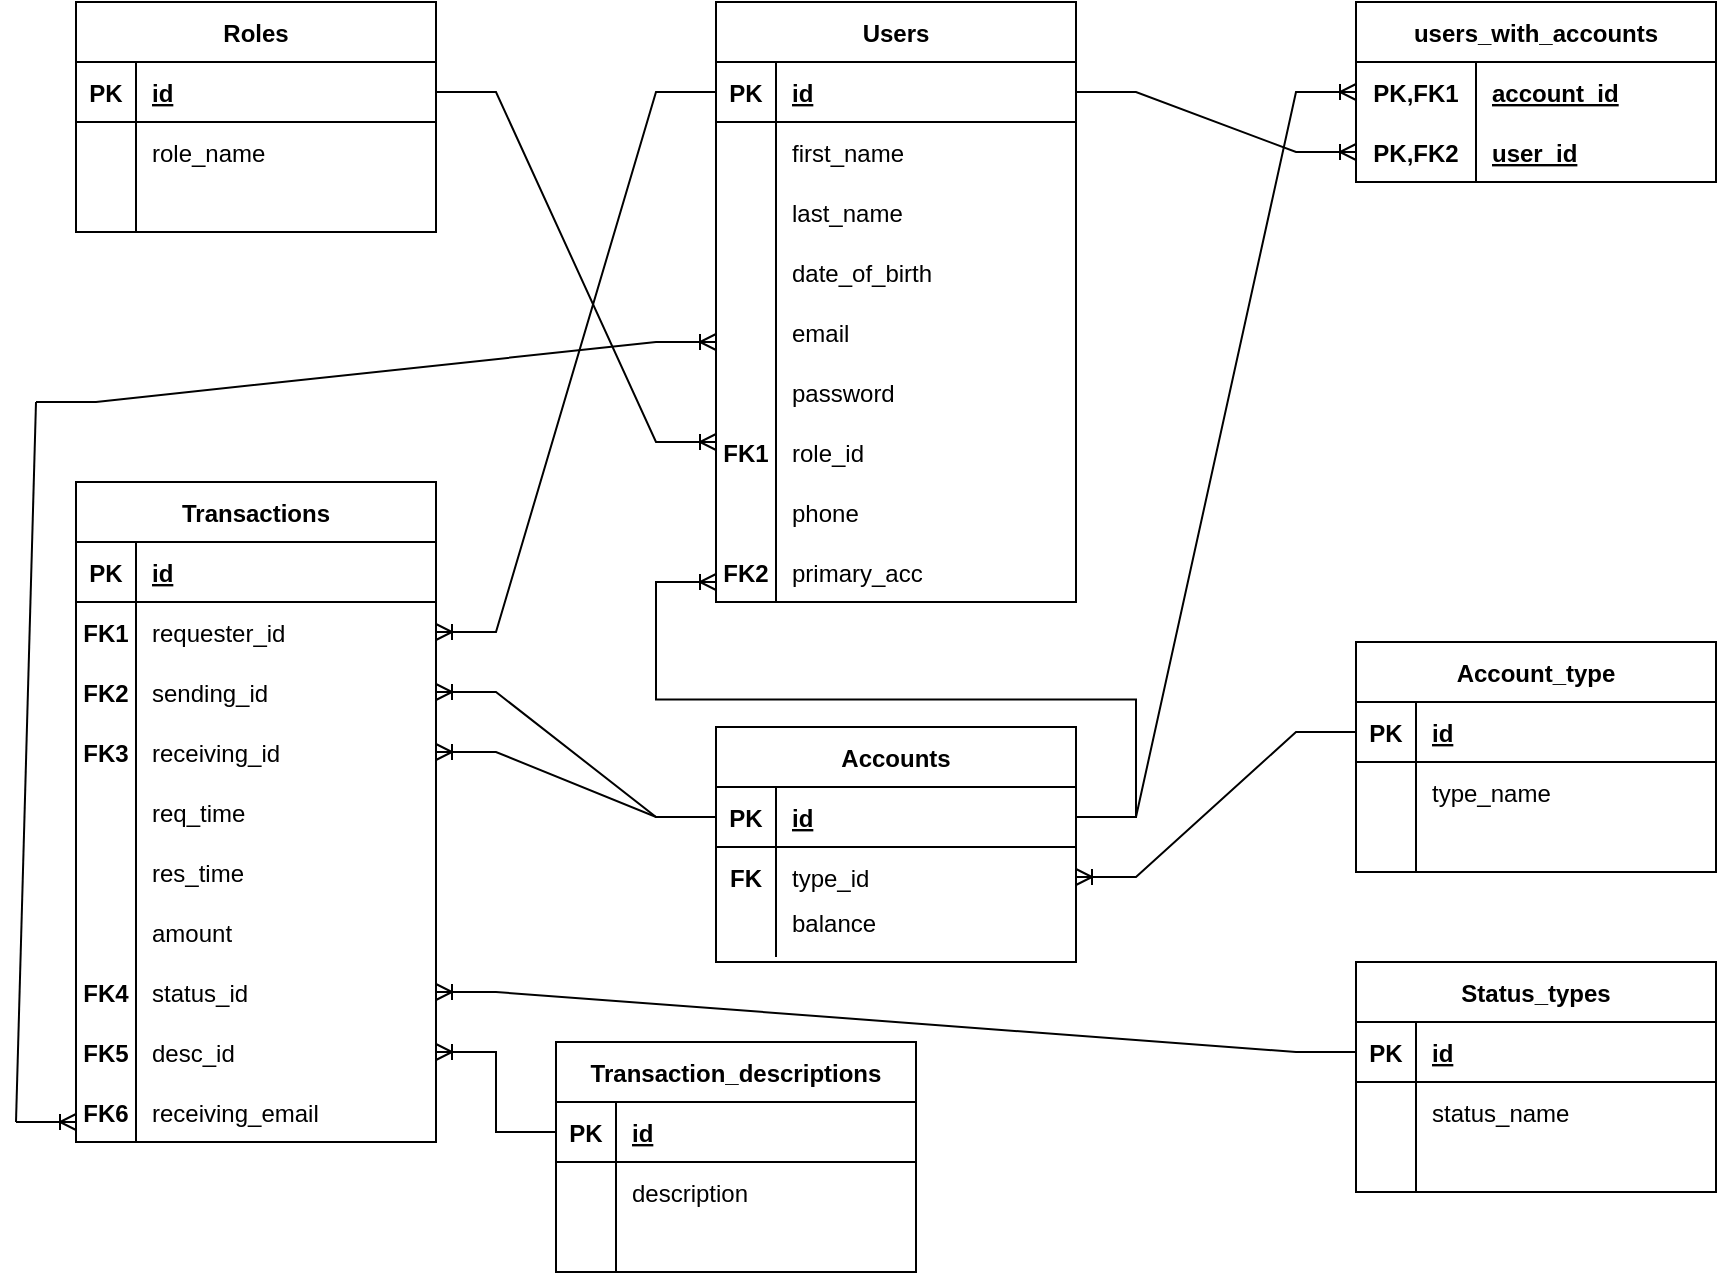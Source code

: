 <mxfile version="20.2.3" type="device"><diagram name="Page-1" id="6133507b-19e7-1e82-6fc7-422aa6c4b21f"><mxGraphModel dx="1185" dy="749" grid="1" gridSize="10" guides="1" tooltips="1" connect="1" arrows="1" fold="1" page="1" pageScale="1" pageWidth="1100" pageHeight="850" background="none" math="0" shadow="0"><root><mxCell id="0"/><mxCell id="1" parent="0"/><mxCell id="zuIQtiA2EYiTt7ov0FWN-1" value="Users" style="shape=table;startSize=30;container=1;collapsible=1;childLayout=tableLayout;fixedRows=1;rowLines=0;fontStyle=1;align=center;resizeLast=1;" vertex="1" parent="1"><mxGeometry x="360" y="200" width="180" height="300" as="geometry"><mxRectangle x="360" y="200" width="70" height="30" as="alternateBounds"/></mxGeometry></mxCell><mxCell id="zuIQtiA2EYiTt7ov0FWN-2" value="" style="shape=tableRow;horizontal=0;startSize=0;swimlaneHead=0;swimlaneBody=0;fillColor=none;collapsible=0;dropTarget=0;points=[[0,0.5],[1,0.5]];portConstraint=eastwest;top=0;left=0;right=0;bottom=1;" vertex="1" parent="zuIQtiA2EYiTt7ov0FWN-1"><mxGeometry y="30" width="180" height="30" as="geometry"/></mxCell><mxCell id="zuIQtiA2EYiTt7ov0FWN-3" value="PK" style="shape=partialRectangle;connectable=0;fillColor=none;top=0;left=0;bottom=0;right=0;fontStyle=1;overflow=hidden;" vertex="1" parent="zuIQtiA2EYiTt7ov0FWN-2"><mxGeometry width="30" height="30" as="geometry"><mxRectangle width="30" height="30" as="alternateBounds"/></mxGeometry></mxCell><mxCell id="zuIQtiA2EYiTt7ov0FWN-4" value="id" style="shape=partialRectangle;connectable=0;fillColor=none;top=0;left=0;bottom=0;right=0;align=left;spacingLeft=6;fontStyle=5;overflow=hidden;" vertex="1" parent="zuIQtiA2EYiTt7ov0FWN-2"><mxGeometry x="30" width="150" height="30" as="geometry"><mxRectangle width="150" height="30" as="alternateBounds"/></mxGeometry></mxCell><mxCell id="zuIQtiA2EYiTt7ov0FWN-5" value="" style="shape=tableRow;horizontal=0;startSize=0;swimlaneHead=0;swimlaneBody=0;fillColor=none;collapsible=0;dropTarget=0;points=[[0,0.5],[1,0.5]];portConstraint=eastwest;top=0;left=0;right=0;bottom=0;" vertex="1" parent="zuIQtiA2EYiTt7ov0FWN-1"><mxGeometry y="60" width="180" height="30" as="geometry"/></mxCell><mxCell id="zuIQtiA2EYiTt7ov0FWN-6" value="" style="shape=partialRectangle;connectable=0;fillColor=none;top=0;left=0;bottom=0;right=0;editable=1;overflow=hidden;" vertex="1" parent="zuIQtiA2EYiTt7ov0FWN-5"><mxGeometry width="30" height="30" as="geometry"><mxRectangle width="30" height="30" as="alternateBounds"/></mxGeometry></mxCell><mxCell id="zuIQtiA2EYiTt7ov0FWN-7" value="first_name" style="shape=partialRectangle;connectable=0;fillColor=none;top=0;left=0;bottom=0;right=0;align=left;spacingLeft=6;overflow=hidden;" vertex="1" parent="zuIQtiA2EYiTt7ov0FWN-5"><mxGeometry x="30" width="150" height="30" as="geometry"><mxRectangle width="150" height="30" as="alternateBounds"/></mxGeometry></mxCell><mxCell id="zuIQtiA2EYiTt7ov0FWN-8" value="" style="shape=tableRow;horizontal=0;startSize=0;swimlaneHead=0;swimlaneBody=0;fillColor=none;collapsible=0;dropTarget=0;points=[[0,0.5],[1,0.5]];portConstraint=eastwest;top=0;left=0;right=0;bottom=0;" vertex="1" parent="zuIQtiA2EYiTt7ov0FWN-1"><mxGeometry y="90" width="180" height="30" as="geometry"/></mxCell><mxCell id="zuIQtiA2EYiTt7ov0FWN-9" value="" style="shape=partialRectangle;connectable=0;fillColor=none;top=0;left=0;bottom=0;right=0;editable=1;overflow=hidden;" vertex="1" parent="zuIQtiA2EYiTt7ov0FWN-8"><mxGeometry width="30" height="30" as="geometry"><mxRectangle width="30" height="30" as="alternateBounds"/></mxGeometry></mxCell><mxCell id="zuIQtiA2EYiTt7ov0FWN-10" value="last_name" style="shape=partialRectangle;connectable=0;fillColor=none;top=0;left=0;bottom=0;right=0;align=left;spacingLeft=6;overflow=hidden;" vertex="1" parent="zuIQtiA2EYiTt7ov0FWN-8"><mxGeometry x="30" width="150" height="30" as="geometry"><mxRectangle width="150" height="30" as="alternateBounds"/></mxGeometry></mxCell><mxCell id="zuIQtiA2EYiTt7ov0FWN-11" value="" style="shape=tableRow;horizontal=0;startSize=0;swimlaneHead=0;swimlaneBody=0;fillColor=none;collapsible=0;dropTarget=0;points=[[0,0.5],[1,0.5]];portConstraint=eastwest;top=0;left=0;right=0;bottom=0;" vertex="1" parent="zuIQtiA2EYiTt7ov0FWN-1"><mxGeometry y="120" width="180" height="30" as="geometry"/></mxCell><mxCell id="zuIQtiA2EYiTt7ov0FWN-12" value="" style="shape=partialRectangle;connectable=0;fillColor=none;top=0;left=0;bottom=0;right=0;editable=1;overflow=hidden;" vertex="1" parent="zuIQtiA2EYiTt7ov0FWN-11"><mxGeometry width="30" height="30" as="geometry"><mxRectangle width="30" height="30" as="alternateBounds"/></mxGeometry></mxCell><mxCell id="zuIQtiA2EYiTt7ov0FWN-13" value="date_of_birth" style="shape=partialRectangle;connectable=0;fillColor=none;top=0;left=0;bottom=0;right=0;align=left;spacingLeft=6;overflow=hidden;" vertex="1" parent="zuIQtiA2EYiTt7ov0FWN-11"><mxGeometry x="30" width="150" height="30" as="geometry"><mxRectangle width="150" height="30" as="alternateBounds"/></mxGeometry></mxCell><mxCell id="zuIQtiA2EYiTt7ov0FWN-171" style="shape=tableRow;horizontal=0;startSize=0;swimlaneHead=0;swimlaneBody=0;fillColor=none;collapsible=0;dropTarget=0;points=[[0,0.5],[1,0.5]];portConstraint=eastwest;top=0;left=0;right=0;bottom=0;" vertex="1" parent="zuIQtiA2EYiTt7ov0FWN-1"><mxGeometry y="150" width="180" height="30" as="geometry"/></mxCell><mxCell id="zuIQtiA2EYiTt7ov0FWN-172" style="shape=partialRectangle;connectable=0;fillColor=none;top=0;left=0;bottom=0;right=0;editable=1;overflow=hidden;" vertex="1" parent="zuIQtiA2EYiTt7ov0FWN-171"><mxGeometry width="30" height="30" as="geometry"><mxRectangle width="30" height="30" as="alternateBounds"/></mxGeometry></mxCell><mxCell id="zuIQtiA2EYiTt7ov0FWN-173" style="shape=partialRectangle;connectable=0;fillColor=none;top=0;left=0;bottom=0;right=0;align=left;spacingLeft=6;overflow=hidden;" vertex="1" parent="zuIQtiA2EYiTt7ov0FWN-171"><mxGeometry x="30" width="150" height="30" as="geometry"><mxRectangle width="150" height="30" as="alternateBounds"/></mxGeometry></mxCell><mxCell id="zuIQtiA2EYiTt7ov0FWN-56" style="shape=tableRow;horizontal=0;startSize=0;swimlaneHead=0;swimlaneBody=0;fillColor=none;collapsible=0;dropTarget=0;points=[[0,0.5],[1,0.5]];portConstraint=eastwest;top=0;left=0;right=0;bottom=0;" vertex="1" parent="zuIQtiA2EYiTt7ov0FWN-1"><mxGeometry y="180" width="180" height="30" as="geometry"/></mxCell><mxCell id="zuIQtiA2EYiTt7ov0FWN-57" style="shape=partialRectangle;connectable=0;fillColor=none;top=0;left=0;bottom=0;right=0;editable=1;overflow=hidden;" vertex="1" parent="zuIQtiA2EYiTt7ov0FWN-56"><mxGeometry width="30" height="30" as="geometry"><mxRectangle width="30" height="30" as="alternateBounds"/></mxGeometry></mxCell><mxCell id="zuIQtiA2EYiTt7ov0FWN-58" value="" style="shape=partialRectangle;connectable=0;fillColor=none;top=0;left=0;bottom=0;right=0;align=left;spacingLeft=6;overflow=hidden;" vertex="1" parent="zuIQtiA2EYiTt7ov0FWN-56"><mxGeometry x="30" width="150" height="30" as="geometry"><mxRectangle width="150" height="30" as="alternateBounds"/></mxGeometry></mxCell><mxCell id="zuIQtiA2EYiTt7ov0FWN-53" style="shape=tableRow;horizontal=0;startSize=0;swimlaneHead=0;swimlaneBody=0;fillColor=none;collapsible=0;dropTarget=0;points=[[0,0.5],[1,0.5]];portConstraint=eastwest;top=0;left=0;right=0;bottom=0;" vertex="1" parent="zuIQtiA2EYiTt7ov0FWN-1"><mxGeometry y="210" width="180" height="30" as="geometry"/></mxCell><mxCell id="zuIQtiA2EYiTt7ov0FWN-54" style="shape=partialRectangle;connectable=0;fillColor=none;top=0;left=0;bottom=0;right=0;editable=1;overflow=hidden;" vertex="1" parent="zuIQtiA2EYiTt7ov0FWN-53"><mxGeometry width="30" height="30" as="geometry"><mxRectangle width="30" height="30" as="alternateBounds"/></mxGeometry></mxCell><mxCell id="zuIQtiA2EYiTt7ov0FWN-55" style="shape=partialRectangle;connectable=0;fillColor=none;top=0;left=0;bottom=0;right=0;align=left;spacingLeft=6;overflow=hidden;" vertex="1" parent="zuIQtiA2EYiTt7ov0FWN-53"><mxGeometry x="30" width="150" height="30" as="geometry"><mxRectangle width="150" height="30" as="alternateBounds"/></mxGeometry></mxCell><mxCell id="zuIQtiA2EYiTt7ov0FWN-50" style="shape=tableRow;horizontal=0;startSize=0;swimlaneHead=0;swimlaneBody=0;fillColor=none;collapsible=0;dropTarget=0;points=[[0,0.5],[1,0.5]];portConstraint=eastwest;top=0;left=0;right=0;bottom=0;" vertex="1" parent="zuIQtiA2EYiTt7ov0FWN-1"><mxGeometry y="240" width="180" height="30" as="geometry"/></mxCell><mxCell id="zuIQtiA2EYiTt7ov0FWN-51" style="shape=partialRectangle;connectable=0;fillColor=none;top=0;left=0;bottom=0;right=0;editable=1;overflow=hidden;" vertex="1" parent="zuIQtiA2EYiTt7ov0FWN-50"><mxGeometry width="30" height="30" as="geometry"><mxRectangle width="30" height="30" as="alternateBounds"/></mxGeometry></mxCell><mxCell id="zuIQtiA2EYiTt7ov0FWN-52" style="shape=partialRectangle;connectable=0;fillColor=none;top=0;left=0;bottom=0;right=0;align=left;spacingLeft=6;overflow=hidden;" vertex="1" parent="zuIQtiA2EYiTt7ov0FWN-50"><mxGeometry x="30" width="150" height="30" as="geometry"><mxRectangle width="150" height="30" as="alternateBounds"/></mxGeometry></mxCell><mxCell id="zuIQtiA2EYiTt7ov0FWN-47" style="shape=tableRow;horizontal=0;startSize=0;swimlaneHead=0;swimlaneBody=0;fillColor=none;collapsible=0;dropTarget=0;points=[[0,0.5],[1,0.5]];portConstraint=eastwest;top=0;left=0;right=0;bottom=0;" vertex="1" parent="zuIQtiA2EYiTt7ov0FWN-1"><mxGeometry y="270" width="180" height="30" as="geometry"/></mxCell><mxCell id="zuIQtiA2EYiTt7ov0FWN-48" value="FK2" style="shape=partialRectangle;connectable=0;fillColor=none;top=0;left=0;bottom=0;right=0;editable=1;overflow=hidden;fontStyle=1" vertex="1" parent="zuIQtiA2EYiTt7ov0FWN-47"><mxGeometry width="30" height="30" as="geometry"><mxRectangle width="30" height="30" as="alternateBounds"/></mxGeometry></mxCell><mxCell id="zuIQtiA2EYiTt7ov0FWN-49" style="shape=partialRectangle;connectable=0;fillColor=none;top=0;left=0;bottom=0;right=0;align=left;spacingLeft=6;overflow=hidden;" vertex="1" parent="zuIQtiA2EYiTt7ov0FWN-47"><mxGeometry x="30" width="150" height="30" as="geometry"><mxRectangle width="150" height="30" as="alternateBounds"/></mxGeometry></mxCell><mxCell id="zuIQtiA2EYiTt7ov0FWN-14" value="Roles" style="shape=table;startSize=30;container=1;collapsible=1;childLayout=tableLayout;fixedRows=1;rowLines=0;fontStyle=1;align=center;resizeLast=1;" vertex="1" parent="1"><mxGeometry x="40" y="200" width="180" height="115" as="geometry"/></mxCell><mxCell id="zuIQtiA2EYiTt7ov0FWN-15" value="" style="shape=tableRow;horizontal=0;startSize=0;swimlaneHead=0;swimlaneBody=0;fillColor=none;collapsible=0;dropTarget=0;points=[[0,0.5],[1,0.5]];portConstraint=eastwest;top=0;left=0;right=0;bottom=1;" vertex="1" parent="zuIQtiA2EYiTt7ov0FWN-14"><mxGeometry y="30" width="180" height="30" as="geometry"/></mxCell><mxCell id="zuIQtiA2EYiTt7ov0FWN-16" value="PK" style="shape=partialRectangle;connectable=0;fillColor=none;top=0;left=0;bottom=0;right=0;fontStyle=1;overflow=hidden;" vertex="1" parent="zuIQtiA2EYiTt7ov0FWN-15"><mxGeometry width="30" height="30" as="geometry"><mxRectangle width="30" height="30" as="alternateBounds"/></mxGeometry></mxCell><mxCell id="zuIQtiA2EYiTt7ov0FWN-17" value="id" style="shape=partialRectangle;connectable=0;fillColor=none;top=0;left=0;bottom=0;right=0;align=left;spacingLeft=6;fontStyle=5;overflow=hidden;" vertex="1" parent="zuIQtiA2EYiTt7ov0FWN-15"><mxGeometry x="30" width="150" height="30" as="geometry"><mxRectangle width="150" height="30" as="alternateBounds"/></mxGeometry></mxCell><mxCell id="zuIQtiA2EYiTt7ov0FWN-63" value="" style="edgeStyle=entityRelationEdgeStyle;fontSize=12;html=1;endArrow=ERoneToMany;rounded=0;" edge="1" parent="zuIQtiA2EYiTt7ov0FWN-15" source="zuIQtiA2EYiTt7ov0FWN-15"><mxGeometry width="100" height="100" relative="1" as="geometry"><mxPoint x="140" y="-115" as="sourcePoint"/><mxPoint x="320" y="190" as="targetPoint"/></mxGeometry></mxCell><mxCell id="zuIQtiA2EYiTt7ov0FWN-18" value="" style="shape=tableRow;horizontal=0;startSize=0;swimlaneHead=0;swimlaneBody=0;fillColor=none;collapsible=0;dropTarget=0;points=[[0,0.5],[1,0.5]];portConstraint=eastwest;top=0;left=0;right=0;bottom=0;" vertex="1" parent="zuIQtiA2EYiTt7ov0FWN-14"><mxGeometry y="60" width="180" height="30" as="geometry"/></mxCell><mxCell id="zuIQtiA2EYiTt7ov0FWN-19" value="" style="shape=partialRectangle;connectable=0;fillColor=none;top=0;left=0;bottom=0;right=0;editable=1;overflow=hidden;" vertex="1" parent="zuIQtiA2EYiTt7ov0FWN-18"><mxGeometry width="30" height="30" as="geometry"><mxRectangle width="30" height="30" as="alternateBounds"/></mxGeometry></mxCell><mxCell id="zuIQtiA2EYiTt7ov0FWN-20" value="role_name" style="shape=partialRectangle;connectable=0;fillColor=none;top=0;left=0;bottom=0;right=0;align=left;spacingLeft=6;overflow=hidden;" vertex="1" parent="zuIQtiA2EYiTt7ov0FWN-18"><mxGeometry x="30" width="150" height="30" as="geometry"><mxRectangle width="150" height="30" as="alternateBounds"/></mxGeometry></mxCell><mxCell id="zuIQtiA2EYiTt7ov0FWN-24" value="" style="shape=tableRow;horizontal=0;startSize=0;swimlaneHead=0;swimlaneBody=0;fillColor=none;collapsible=0;dropTarget=0;points=[[0,0.5],[1,0.5]];portConstraint=eastwest;top=0;left=0;right=0;bottom=0;" vertex="1" parent="zuIQtiA2EYiTt7ov0FWN-14"><mxGeometry y="90" width="180" height="25" as="geometry"/></mxCell><mxCell id="zuIQtiA2EYiTt7ov0FWN-25" value="" style="shape=partialRectangle;connectable=0;fillColor=none;top=0;left=0;bottom=0;right=0;editable=1;overflow=hidden;" vertex="1" parent="zuIQtiA2EYiTt7ov0FWN-24"><mxGeometry width="30" height="25" as="geometry"><mxRectangle width="30" height="25" as="alternateBounds"/></mxGeometry></mxCell><mxCell id="zuIQtiA2EYiTt7ov0FWN-26" value="" style="shape=partialRectangle;connectable=0;fillColor=none;top=0;left=0;bottom=0;right=0;align=left;spacingLeft=6;overflow=hidden;" vertex="1" parent="zuIQtiA2EYiTt7ov0FWN-24"><mxGeometry x="30" width="150" height="25" as="geometry"><mxRectangle width="150" height="25" as="alternateBounds"/></mxGeometry></mxCell><mxCell id="zuIQtiA2EYiTt7ov0FWN-32" value="" style="shape=partialRectangle;connectable=0;fillColor=none;top=0;left=0;bottom=0;right=0;editable=1;overflow=hidden;" vertex="1" parent="1"><mxGeometry x="360" y="350" width="30" height="30" as="geometry"><mxRectangle width="30" height="30" as="alternateBounds"/></mxGeometry></mxCell><mxCell id="zuIQtiA2EYiTt7ov0FWN-34" value="" style="shape=partialRectangle;connectable=0;fillColor=none;top=0;left=0;bottom=0;right=0;editable=1;overflow=hidden;" vertex="1" parent="1"><mxGeometry x="360" y="380" width="30" height="30" as="geometry"><mxRectangle width="30" height="30" as="alternateBounds"/></mxGeometry></mxCell><mxCell id="zuIQtiA2EYiTt7ov0FWN-36" value="FK1" style="shape=partialRectangle;connectable=0;fillColor=none;top=0;left=0;bottom=0;right=0;editable=1;overflow=hidden;fontStyle=1" vertex="1" parent="1"><mxGeometry x="360" y="410" width="30" height="30" as="geometry"><mxRectangle width="30" height="30" as="alternateBounds"/></mxGeometry></mxCell><mxCell id="zuIQtiA2EYiTt7ov0FWN-38" value="" style="shape=partialRectangle;connectable=0;fillColor=none;top=0;left=0;bottom=0;right=0;editable=1;overflow=hidden;" vertex="1" parent="1"><mxGeometry x="370" y="430" width="30" height="30" as="geometry"><mxRectangle width="30" height="30" as="alternateBounds"/></mxGeometry></mxCell><mxCell id="zuIQtiA2EYiTt7ov0FWN-59" value="email" style="shape=partialRectangle;connectable=0;fillColor=none;top=0;left=0;bottom=0;right=0;align=left;spacingLeft=6;overflow=hidden;" vertex="1" parent="1"><mxGeometry x="390" y="350" width="150" height="30" as="geometry"><mxRectangle width="150" height="30" as="alternateBounds"/></mxGeometry></mxCell><mxCell id="zuIQtiA2EYiTt7ov0FWN-60" value="password" style="shape=partialRectangle;connectable=0;fillColor=none;top=0;left=0;bottom=0;right=0;align=left;spacingLeft=6;overflow=hidden;" vertex="1" parent="1"><mxGeometry x="390" y="380" width="150" height="30" as="geometry"><mxRectangle width="150" height="30" as="alternateBounds"/></mxGeometry></mxCell><mxCell id="zuIQtiA2EYiTt7ov0FWN-61" value="role_id" style="shape=partialRectangle;connectable=0;fillColor=none;top=0;left=0;bottom=0;right=0;align=left;spacingLeft=6;overflow=hidden;" vertex="1" parent="1"><mxGeometry x="390" y="410" width="150" height="30" as="geometry"><mxRectangle width="150" height="30" as="alternateBounds"/></mxGeometry></mxCell><mxCell id="zuIQtiA2EYiTt7ov0FWN-62" value="phone" style="shape=partialRectangle;connectable=0;fillColor=none;top=0;left=0;bottom=0;right=0;align=left;spacingLeft=6;overflow=hidden;" vertex="1" parent="1"><mxGeometry x="390" y="440" width="150" height="30" as="geometry"><mxRectangle width="150" height="30" as="alternateBounds"/></mxGeometry></mxCell><mxCell id="zuIQtiA2EYiTt7ov0FWN-64" value="Accounts" style="shape=table;startSize=30;container=1;collapsible=1;childLayout=tableLayout;fixedRows=1;rowLines=0;fontStyle=1;align=center;resizeLast=1;" vertex="1" parent="1"><mxGeometry x="360" y="562.5" width="180" height="117.5" as="geometry"/></mxCell><mxCell id="zuIQtiA2EYiTt7ov0FWN-65" value="" style="shape=tableRow;horizontal=0;startSize=0;swimlaneHead=0;swimlaneBody=0;fillColor=none;collapsible=0;dropTarget=0;points=[[0,0.5],[1,0.5]];portConstraint=eastwest;top=0;left=0;right=0;bottom=1;" vertex="1" parent="zuIQtiA2EYiTt7ov0FWN-64"><mxGeometry y="30" width="180" height="30" as="geometry"/></mxCell><mxCell id="zuIQtiA2EYiTt7ov0FWN-66" value="PK" style="shape=partialRectangle;connectable=0;fillColor=none;top=0;left=0;bottom=0;right=0;fontStyle=1;overflow=hidden;" vertex="1" parent="zuIQtiA2EYiTt7ov0FWN-65"><mxGeometry width="30" height="30" as="geometry"><mxRectangle width="30" height="30" as="alternateBounds"/></mxGeometry></mxCell><mxCell id="zuIQtiA2EYiTt7ov0FWN-67" value="id" style="shape=partialRectangle;connectable=0;fillColor=none;top=0;left=0;bottom=0;right=0;align=left;spacingLeft=6;fontStyle=5;overflow=hidden;" vertex="1" parent="zuIQtiA2EYiTt7ov0FWN-65"><mxGeometry x="30" width="150" height="30" as="geometry"><mxRectangle width="150" height="30" as="alternateBounds"/></mxGeometry></mxCell><mxCell id="zuIQtiA2EYiTt7ov0FWN-69" value="" style="shape=tableRow;horizontal=0;startSize=0;swimlaneHead=0;swimlaneBody=0;fillColor=none;collapsible=0;dropTarget=0;points=[[0,0.5],[1,0.5]];portConstraint=eastwest;top=0;left=0;right=0;bottom=0;" vertex="1" parent="zuIQtiA2EYiTt7ov0FWN-64"><mxGeometry y="60" width="180" height="30" as="geometry"/></mxCell><mxCell id="zuIQtiA2EYiTt7ov0FWN-70" value="FK" style="shape=partialRectangle;connectable=0;fillColor=none;top=0;left=0;bottom=0;right=0;editable=1;overflow=hidden;fontStyle=1" vertex="1" parent="zuIQtiA2EYiTt7ov0FWN-69"><mxGeometry width="30" height="30" as="geometry"><mxRectangle width="30" height="30" as="alternateBounds"/></mxGeometry></mxCell><mxCell id="zuIQtiA2EYiTt7ov0FWN-71" value="type_id" style="shape=partialRectangle;connectable=0;fillColor=none;top=0;left=0;bottom=0;right=0;align=left;spacingLeft=6;overflow=hidden;" vertex="1" parent="zuIQtiA2EYiTt7ov0FWN-69"><mxGeometry x="30" width="150" height="30" as="geometry"><mxRectangle width="150" height="30" as="alternateBounds"/></mxGeometry></mxCell><mxCell id="zuIQtiA2EYiTt7ov0FWN-72" value="" style="shape=tableRow;horizontal=0;startSize=0;swimlaneHead=0;swimlaneBody=0;fillColor=none;collapsible=0;dropTarget=0;points=[[0,0.5],[1,0.5]];portConstraint=eastwest;top=0;left=0;right=0;bottom=0;" vertex="1" parent="zuIQtiA2EYiTt7ov0FWN-64"><mxGeometry y="90" width="180" height="25" as="geometry"/></mxCell><mxCell id="zuIQtiA2EYiTt7ov0FWN-73" value="" style="shape=partialRectangle;connectable=0;fillColor=none;top=0;left=0;bottom=0;right=0;editable=1;overflow=hidden;" vertex="1" parent="zuIQtiA2EYiTt7ov0FWN-72"><mxGeometry width="30" height="25" as="geometry"><mxRectangle width="30" height="25" as="alternateBounds"/></mxGeometry></mxCell><mxCell id="zuIQtiA2EYiTt7ov0FWN-74" value="" style="shape=partialRectangle;connectable=0;fillColor=none;top=0;left=0;bottom=0;right=0;align=left;spacingLeft=6;overflow=hidden;" vertex="1" parent="zuIQtiA2EYiTt7ov0FWN-72"><mxGeometry x="30" width="150" height="25" as="geometry"><mxRectangle width="150" height="25" as="alternateBounds"/></mxGeometry></mxCell><mxCell id="zuIQtiA2EYiTt7ov0FWN-75" value="balance" style="shape=partialRectangle;connectable=0;fillColor=none;top=0;left=0;bottom=0;right=0;align=left;spacingLeft=6;overflow=hidden;" vertex="1" parent="1"><mxGeometry x="390" y="645" width="150" height="30" as="geometry"><mxRectangle width="150" height="30" as="alternateBounds"/></mxGeometry></mxCell><mxCell id="zuIQtiA2EYiTt7ov0FWN-76" value="Account_type" style="shape=table;startSize=30;container=1;collapsible=1;childLayout=tableLayout;fixedRows=1;rowLines=0;fontStyle=1;align=center;resizeLast=1;" vertex="1" parent="1"><mxGeometry x="680" y="520" width="180" height="115" as="geometry"/></mxCell><mxCell id="zuIQtiA2EYiTt7ov0FWN-77" value="" style="shape=tableRow;horizontal=0;startSize=0;swimlaneHead=0;swimlaneBody=0;fillColor=none;collapsible=0;dropTarget=0;points=[[0,0.5],[1,0.5]];portConstraint=eastwest;top=0;left=0;right=0;bottom=1;" vertex="1" parent="zuIQtiA2EYiTt7ov0FWN-76"><mxGeometry y="30" width="180" height="30" as="geometry"/></mxCell><mxCell id="zuIQtiA2EYiTt7ov0FWN-78" value="PK" style="shape=partialRectangle;connectable=0;fillColor=none;top=0;left=0;bottom=0;right=0;fontStyle=1;overflow=hidden;" vertex="1" parent="zuIQtiA2EYiTt7ov0FWN-77"><mxGeometry width="30" height="30" as="geometry"><mxRectangle width="30" height="30" as="alternateBounds"/></mxGeometry></mxCell><mxCell id="zuIQtiA2EYiTt7ov0FWN-79" value="id" style="shape=partialRectangle;connectable=0;fillColor=none;top=0;left=0;bottom=0;right=0;align=left;spacingLeft=6;fontStyle=5;overflow=hidden;" vertex="1" parent="zuIQtiA2EYiTt7ov0FWN-77"><mxGeometry x="30" width="150" height="30" as="geometry"><mxRectangle width="150" height="30" as="alternateBounds"/></mxGeometry></mxCell><mxCell id="zuIQtiA2EYiTt7ov0FWN-81" value="" style="shape=tableRow;horizontal=0;startSize=0;swimlaneHead=0;swimlaneBody=0;fillColor=none;collapsible=0;dropTarget=0;points=[[0,0.5],[1,0.5]];portConstraint=eastwest;top=0;left=0;right=0;bottom=0;" vertex="1" parent="zuIQtiA2EYiTt7ov0FWN-76"><mxGeometry y="60" width="180" height="30" as="geometry"/></mxCell><mxCell id="zuIQtiA2EYiTt7ov0FWN-82" value="" style="shape=partialRectangle;connectable=0;fillColor=none;top=0;left=0;bottom=0;right=0;editable=1;overflow=hidden;" vertex="1" parent="zuIQtiA2EYiTt7ov0FWN-81"><mxGeometry width="30" height="30" as="geometry"><mxRectangle width="30" height="30" as="alternateBounds"/></mxGeometry></mxCell><mxCell id="zuIQtiA2EYiTt7ov0FWN-83" value="type_name" style="shape=partialRectangle;connectable=0;fillColor=none;top=0;left=0;bottom=0;right=0;align=left;spacingLeft=6;overflow=hidden;" vertex="1" parent="zuIQtiA2EYiTt7ov0FWN-81"><mxGeometry x="30" width="150" height="30" as="geometry"><mxRectangle width="150" height="30" as="alternateBounds"/></mxGeometry></mxCell><mxCell id="zuIQtiA2EYiTt7ov0FWN-84" value="" style="shape=tableRow;horizontal=0;startSize=0;swimlaneHead=0;swimlaneBody=0;fillColor=none;collapsible=0;dropTarget=0;points=[[0,0.5],[1,0.5]];portConstraint=eastwest;top=0;left=0;right=0;bottom=0;" vertex="1" parent="zuIQtiA2EYiTt7ov0FWN-76"><mxGeometry y="90" width="180" height="25" as="geometry"/></mxCell><mxCell id="zuIQtiA2EYiTt7ov0FWN-85" value="" style="shape=partialRectangle;connectable=0;fillColor=none;top=0;left=0;bottom=0;right=0;editable=1;overflow=hidden;" vertex="1" parent="zuIQtiA2EYiTt7ov0FWN-84"><mxGeometry width="30" height="25" as="geometry"><mxRectangle width="30" height="25" as="alternateBounds"/></mxGeometry></mxCell><mxCell id="zuIQtiA2EYiTt7ov0FWN-86" value="" style="shape=partialRectangle;connectable=0;fillColor=none;top=0;left=0;bottom=0;right=0;align=left;spacingLeft=6;overflow=hidden;" vertex="1" parent="zuIQtiA2EYiTt7ov0FWN-84"><mxGeometry x="30" width="150" height="25" as="geometry"><mxRectangle width="150" height="25" as="alternateBounds"/></mxGeometry></mxCell><mxCell id="zuIQtiA2EYiTt7ov0FWN-87" value="users_with_accounts" style="shape=table;startSize=30;container=1;collapsible=1;childLayout=tableLayout;fixedRows=1;rowLines=0;fontStyle=1;align=center;resizeLast=1;" vertex="1" parent="1"><mxGeometry x="680" y="200" width="180" height="90" as="geometry"/></mxCell><mxCell id="zuIQtiA2EYiTt7ov0FWN-88" value="" style="shape=tableRow;horizontal=0;startSize=0;swimlaneHead=0;swimlaneBody=0;fillColor=none;collapsible=0;dropTarget=0;points=[[0,0.5],[1,0.5]];portConstraint=eastwest;top=0;left=0;right=0;bottom=0;" vertex="1" parent="zuIQtiA2EYiTt7ov0FWN-87"><mxGeometry y="30" width="180" height="30" as="geometry"/></mxCell><mxCell id="zuIQtiA2EYiTt7ov0FWN-89" value="PK,FK1" style="shape=partialRectangle;connectable=0;fillColor=none;top=0;left=0;bottom=0;right=0;fontStyle=1;overflow=hidden;" vertex="1" parent="zuIQtiA2EYiTt7ov0FWN-88"><mxGeometry width="60" height="30" as="geometry"><mxRectangle width="60" height="30" as="alternateBounds"/></mxGeometry></mxCell><mxCell id="zuIQtiA2EYiTt7ov0FWN-90" value="account_id" style="shape=partialRectangle;connectable=0;fillColor=none;top=0;left=0;bottom=0;right=0;align=left;spacingLeft=6;fontStyle=5;overflow=hidden;" vertex="1" parent="zuIQtiA2EYiTt7ov0FWN-88"><mxGeometry x="60" width="120" height="30" as="geometry"><mxRectangle width="120" height="30" as="alternateBounds"/></mxGeometry></mxCell><mxCell id="zuIQtiA2EYiTt7ov0FWN-91" value="" style="shape=tableRow;horizontal=0;startSize=0;swimlaneHead=0;swimlaneBody=0;fillColor=none;collapsible=0;dropTarget=0;points=[[0,0.5],[1,0.5]];portConstraint=eastwest;top=0;left=0;right=0;bottom=1;" vertex="1" parent="zuIQtiA2EYiTt7ov0FWN-87"><mxGeometry y="60" width="180" height="30" as="geometry"/></mxCell><mxCell id="zuIQtiA2EYiTt7ov0FWN-92" value="PK,FK2" style="shape=partialRectangle;connectable=0;fillColor=none;top=0;left=0;bottom=0;right=0;fontStyle=1;overflow=hidden;" vertex="1" parent="zuIQtiA2EYiTt7ov0FWN-91"><mxGeometry width="60" height="30" as="geometry"><mxRectangle width="60" height="30" as="alternateBounds"/></mxGeometry></mxCell><mxCell id="zuIQtiA2EYiTt7ov0FWN-93" value="user_id" style="shape=partialRectangle;connectable=0;fillColor=none;top=0;left=0;bottom=0;right=0;align=left;spacingLeft=6;fontStyle=5;overflow=hidden;" vertex="1" parent="zuIQtiA2EYiTt7ov0FWN-91"><mxGeometry x="60" width="120" height="30" as="geometry"><mxRectangle width="120" height="30" as="alternateBounds"/></mxGeometry></mxCell><mxCell id="zuIQtiA2EYiTt7ov0FWN-68" value="" style="edgeStyle=entityRelationEdgeStyle;fontSize=12;html=1;endArrow=ERoneToMany;rounded=0;entryX=0;entryY=0.5;entryDx=0;entryDy=0;" edge="1" parent="1" source="zuIQtiA2EYiTt7ov0FWN-65" target="zuIQtiA2EYiTt7ov0FWN-88"><mxGeometry width="100" height="100" relative="1" as="geometry"><mxPoint x="500" y="475" as="sourcePoint"/><mxPoint x="680" y="780" as="targetPoint"/></mxGeometry></mxCell><mxCell id="zuIQtiA2EYiTt7ov0FWN-100" value="" style="edgeStyle=entityRelationEdgeStyle;fontSize=12;html=1;endArrow=ERoneToMany;rounded=0;exitX=1;exitY=0.5;exitDx=0;exitDy=0;entryX=0;entryY=0.5;entryDx=0;entryDy=0;" edge="1" parent="1" source="zuIQtiA2EYiTt7ov0FWN-2" target="zuIQtiA2EYiTt7ov0FWN-91"><mxGeometry width="100" height="100" relative="1" as="geometry"><mxPoint x="680" y="650" as="sourcePoint"/><mxPoint x="780" y="550" as="targetPoint"/></mxGeometry></mxCell><mxCell id="zuIQtiA2EYiTt7ov0FWN-80" value="" style="edgeStyle=entityRelationEdgeStyle;fontSize=12;html=1;endArrow=ERoneToMany;rounded=0;entryX=1;entryY=0.5;entryDx=0;entryDy=0;" edge="1" parent="1" source="zuIQtiA2EYiTt7ov0FWN-77" target="zuIQtiA2EYiTt7ov0FWN-69"><mxGeometry width="100" height="100" relative="1" as="geometry"><mxPoint x="780" y="475" as="sourcePoint"/><mxPoint x="960" y="780" as="targetPoint"/></mxGeometry></mxCell><mxCell id="zuIQtiA2EYiTt7ov0FWN-101" value="Transactions" style="shape=table;startSize=30;container=1;collapsible=1;childLayout=tableLayout;fixedRows=1;rowLines=0;fontStyle=1;align=center;resizeLast=1;" vertex="1" parent="1"><mxGeometry x="40" y="440" width="180" height="330" as="geometry"/></mxCell><mxCell id="zuIQtiA2EYiTt7ov0FWN-102" value="" style="shape=tableRow;horizontal=0;startSize=0;swimlaneHead=0;swimlaneBody=0;fillColor=none;collapsible=0;dropTarget=0;points=[[0,0.5],[1,0.5]];portConstraint=eastwest;top=0;left=0;right=0;bottom=1;" vertex="1" parent="zuIQtiA2EYiTt7ov0FWN-101"><mxGeometry y="30" width="180" height="30" as="geometry"/></mxCell><mxCell id="zuIQtiA2EYiTt7ov0FWN-103" value="PK" style="shape=partialRectangle;connectable=0;fillColor=none;top=0;left=0;bottom=0;right=0;fontStyle=1;overflow=hidden;" vertex="1" parent="zuIQtiA2EYiTt7ov0FWN-102"><mxGeometry width="30" height="30" as="geometry"><mxRectangle width="30" height="30" as="alternateBounds"/></mxGeometry></mxCell><mxCell id="zuIQtiA2EYiTt7ov0FWN-104" value="id" style="shape=partialRectangle;connectable=0;fillColor=none;top=0;left=0;bottom=0;right=0;align=left;spacingLeft=6;fontStyle=5;overflow=hidden;" vertex="1" parent="zuIQtiA2EYiTt7ov0FWN-102"><mxGeometry x="30" width="150" height="30" as="geometry"><mxRectangle width="150" height="30" as="alternateBounds"/></mxGeometry></mxCell><mxCell id="zuIQtiA2EYiTt7ov0FWN-105" value="" style="shape=tableRow;horizontal=0;startSize=0;swimlaneHead=0;swimlaneBody=0;fillColor=none;collapsible=0;dropTarget=0;points=[[0,0.5],[1,0.5]];portConstraint=eastwest;top=0;left=0;right=0;bottom=0;" vertex="1" parent="zuIQtiA2EYiTt7ov0FWN-101"><mxGeometry y="60" width="180" height="30" as="geometry"/></mxCell><mxCell id="zuIQtiA2EYiTt7ov0FWN-106" value="FK1" style="shape=partialRectangle;connectable=0;fillColor=none;top=0;left=0;bottom=0;right=0;editable=1;overflow=hidden;fontStyle=1" vertex="1" parent="zuIQtiA2EYiTt7ov0FWN-105"><mxGeometry width="30" height="30" as="geometry"><mxRectangle width="30" height="30" as="alternateBounds"/></mxGeometry></mxCell><mxCell id="zuIQtiA2EYiTt7ov0FWN-107" value="requester_id" style="shape=partialRectangle;connectable=0;fillColor=none;top=0;left=0;bottom=0;right=0;align=left;spacingLeft=6;overflow=hidden;" vertex="1" parent="zuIQtiA2EYiTt7ov0FWN-105"><mxGeometry x="30" width="150" height="30" as="geometry"><mxRectangle width="150" height="30" as="alternateBounds"/></mxGeometry></mxCell><mxCell id="zuIQtiA2EYiTt7ov0FWN-108" value="" style="shape=tableRow;horizontal=0;startSize=0;swimlaneHead=0;swimlaneBody=0;fillColor=none;collapsible=0;dropTarget=0;points=[[0,0.5],[1,0.5]];portConstraint=eastwest;top=0;left=0;right=0;bottom=0;" vertex="1" parent="zuIQtiA2EYiTt7ov0FWN-101"><mxGeometry y="90" width="180" height="30" as="geometry"/></mxCell><mxCell id="zuIQtiA2EYiTt7ov0FWN-109" value="FK2" style="shape=partialRectangle;connectable=0;fillColor=none;top=0;left=0;bottom=0;right=0;editable=1;overflow=hidden;fontStyle=1" vertex="1" parent="zuIQtiA2EYiTt7ov0FWN-108"><mxGeometry width="30" height="30" as="geometry"><mxRectangle width="30" height="30" as="alternateBounds"/></mxGeometry></mxCell><mxCell id="zuIQtiA2EYiTt7ov0FWN-110" value="sending_id" style="shape=partialRectangle;connectable=0;fillColor=none;top=0;left=0;bottom=0;right=0;align=left;spacingLeft=6;overflow=hidden;" vertex="1" parent="zuIQtiA2EYiTt7ov0FWN-108"><mxGeometry x="30" width="150" height="30" as="geometry"><mxRectangle width="150" height="30" as="alternateBounds"/></mxGeometry></mxCell><mxCell id="zuIQtiA2EYiTt7ov0FWN-111" value="" style="shape=tableRow;horizontal=0;startSize=0;swimlaneHead=0;swimlaneBody=0;fillColor=none;collapsible=0;dropTarget=0;points=[[0,0.5],[1,0.5]];portConstraint=eastwest;top=0;left=0;right=0;bottom=0;" vertex="1" parent="zuIQtiA2EYiTt7ov0FWN-101"><mxGeometry y="120" width="180" height="30" as="geometry"/></mxCell><mxCell id="zuIQtiA2EYiTt7ov0FWN-112" value="FK3" style="shape=partialRectangle;connectable=0;fillColor=none;top=0;left=0;bottom=0;right=0;editable=1;overflow=hidden;fontStyle=1" vertex="1" parent="zuIQtiA2EYiTt7ov0FWN-111"><mxGeometry width="30" height="30" as="geometry"><mxRectangle width="30" height="30" as="alternateBounds"/></mxGeometry></mxCell><mxCell id="zuIQtiA2EYiTt7ov0FWN-113" value="receiving_id" style="shape=partialRectangle;connectable=0;fillColor=none;top=0;left=0;bottom=0;right=0;align=left;spacingLeft=6;overflow=hidden;" vertex="1" parent="zuIQtiA2EYiTt7ov0FWN-111"><mxGeometry x="30" width="150" height="30" as="geometry"><mxRectangle width="150" height="30" as="alternateBounds"/></mxGeometry></mxCell><mxCell id="zuIQtiA2EYiTt7ov0FWN-123" style="shape=tableRow;horizontal=0;startSize=0;swimlaneHead=0;swimlaneBody=0;fillColor=none;collapsible=0;dropTarget=0;points=[[0,0.5],[1,0.5]];portConstraint=eastwest;top=0;left=0;right=0;bottom=0;" vertex="1" parent="zuIQtiA2EYiTt7ov0FWN-101"><mxGeometry y="150" width="180" height="30" as="geometry"/></mxCell><mxCell id="zuIQtiA2EYiTt7ov0FWN-124" style="shape=partialRectangle;connectable=0;fillColor=none;top=0;left=0;bottom=0;right=0;editable=1;overflow=hidden;" vertex="1" parent="zuIQtiA2EYiTt7ov0FWN-123"><mxGeometry width="30" height="30" as="geometry"><mxRectangle width="30" height="30" as="alternateBounds"/></mxGeometry></mxCell><mxCell id="zuIQtiA2EYiTt7ov0FWN-125" value="req_time" style="shape=partialRectangle;connectable=0;fillColor=none;top=0;left=0;bottom=0;right=0;align=left;spacingLeft=6;overflow=hidden;" vertex="1" parent="zuIQtiA2EYiTt7ov0FWN-123"><mxGeometry x="30" width="150" height="30" as="geometry"><mxRectangle width="150" height="30" as="alternateBounds"/></mxGeometry></mxCell><mxCell id="zuIQtiA2EYiTt7ov0FWN-120" style="shape=tableRow;horizontal=0;startSize=0;swimlaneHead=0;swimlaneBody=0;fillColor=none;collapsible=0;dropTarget=0;points=[[0,0.5],[1,0.5]];portConstraint=eastwest;top=0;left=0;right=0;bottom=0;" vertex="1" parent="zuIQtiA2EYiTt7ov0FWN-101"><mxGeometry y="180" width="180" height="30" as="geometry"/></mxCell><mxCell id="zuIQtiA2EYiTt7ov0FWN-121" style="shape=partialRectangle;connectable=0;fillColor=none;top=0;left=0;bottom=0;right=0;editable=1;overflow=hidden;" vertex="1" parent="zuIQtiA2EYiTt7ov0FWN-120"><mxGeometry width="30" height="30" as="geometry"><mxRectangle width="30" height="30" as="alternateBounds"/></mxGeometry></mxCell><mxCell id="zuIQtiA2EYiTt7ov0FWN-122" value="res_time" style="shape=partialRectangle;connectable=0;fillColor=none;top=0;left=0;bottom=0;right=0;align=left;spacingLeft=6;overflow=hidden;" vertex="1" parent="zuIQtiA2EYiTt7ov0FWN-120"><mxGeometry x="30" width="150" height="30" as="geometry"><mxRectangle width="150" height="30" as="alternateBounds"/></mxGeometry></mxCell><mxCell id="zuIQtiA2EYiTt7ov0FWN-144" style="shape=tableRow;horizontal=0;startSize=0;swimlaneHead=0;swimlaneBody=0;fillColor=none;collapsible=0;dropTarget=0;points=[[0,0.5],[1,0.5]];portConstraint=eastwest;top=0;left=0;right=0;bottom=0;" vertex="1" parent="zuIQtiA2EYiTt7ov0FWN-101"><mxGeometry y="210" width="180" height="30" as="geometry"/></mxCell><mxCell id="zuIQtiA2EYiTt7ov0FWN-145" style="shape=partialRectangle;connectable=0;fillColor=none;top=0;left=0;bottom=0;right=0;editable=1;overflow=hidden;" vertex="1" parent="zuIQtiA2EYiTt7ov0FWN-144"><mxGeometry width="30" height="30" as="geometry"><mxRectangle width="30" height="30" as="alternateBounds"/></mxGeometry></mxCell><mxCell id="zuIQtiA2EYiTt7ov0FWN-146" value="amount" style="shape=partialRectangle;connectable=0;fillColor=none;top=0;left=0;bottom=0;right=0;align=left;spacingLeft=6;overflow=hidden;" vertex="1" parent="zuIQtiA2EYiTt7ov0FWN-144"><mxGeometry x="30" width="150" height="30" as="geometry"><mxRectangle width="150" height="30" as="alternateBounds"/></mxGeometry></mxCell><mxCell id="zuIQtiA2EYiTt7ov0FWN-117" style="shape=tableRow;horizontal=0;startSize=0;swimlaneHead=0;swimlaneBody=0;fillColor=none;collapsible=0;dropTarget=0;points=[[0,0.5],[1,0.5]];portConstraint=eastwest;top=0;left=0;right=0;bottom=0;" vertex="1" parent="zuIQtiA2EYiTt7ov0FWN-101"><mxGeometry y="240" width="180" height="30" as="geometry"/></mxCell><mxCell id="zuIQtiA2EYiTt7ov0FWN-118" value="FK4" style="shape=partialRectangle;connectable=0;fillColor=none;top=0;left=0;bottom=0;right=0;editable=1;overflow=hidden;fontStyle=1" vertex="1" parent="zuIQtiA2EYiTt7ov0FWN-117"><mxGeometry width="30" height="30" as="geometry"><mxRectangle width="30" height="30" as="alternateBounds"/></mxGeometry></mxCell><mxCell id="zuIQtiA2EYiTt7ov0FWN-119" value="status_id" style="shape=partialRectangle;connectable=0;fillColor=none;top=0;left=0;bottom=0;right=0;align=left;spacingLeft=6;overflow=hidden;" vertex="1" parent="zuIQtiA2EYiTt7ov0FWN-117"><mxGeometry x="30" width="150" height="30" as="geometry"><mxRectangle width="150" height="30" as="alternateBounds"/></mxGeometry></mxCell><mxCell id="zuIQtiA2EYiTt7ov0FWN-114" style="shape=tableRow;horizontal=0;startSize=0;swimlaneHead=0;swimlaneBody=0;fillColor=none;collapsible=0;dropTarget=0;points=[[0,0.5],[1,0.5]];portConstraint=eastwest;top=0;left=0;right=0;bottom=0;" vertex="1" parent="zuIQtiA2EYiTt7ov0FWN-101"><mxGeometry y="270" width="180" height="30" as="geometry"/></mxCell><mxCell id="zuIQtiA2EYiTt7ov0FWN-115" value="FK5" style="shape=partialRectangle;connectable=0;fillColor=none;top=0;left=0;bottom=0;right=0;editable=1;overflow=hidden;fontStyle=1" vertex="1" parent="zuIQtiA2EYiTt7ov0FWN-114"><mxGeometry width="30" height="30" as="geometry"><mxRectangle width="30" height="30" as="alternateBounds"/></mxGeometry></mxCell><mxCell id="zuIQtiA2EYiTt7ov0FWN-116" value="desc_id" style="shape=partialRectangle;connectable=0;fillColor=none;top=0;left=0;bottom=0;right=0;align=left;spacingLeft=6;overflow=hidden;" vertex="1" parent="zuIQtiA2EYiTt7ov0FWN-114"><mxGeometry x="30" width="150" height="30" as="geometry"><mxRectangle width="150" height="30" as="alternateBounds"/></mxGeometry></mxCell><mxCell id="zuIQtiA2EYiTt7ov0FWN-162" style="shape=tableRow;horizontal=0;startSize=0;swimlaneHead=0;swimlaneBody=0;fillColor=none;collapsible=0;dropTarget=0;points=[[0,0.5],[1,0.5]];portConstraint=eastwest;top=0;left=0;right=0;bottom=0;" vertex="1" parent="zuIQtiA2EYiTt7ov0FWN-101"><mxGeometry y="300" width="180" height="30" as="geometry"/></mxCell><mxCell id="zuIQtiA2EYiTt7ov0FWN-163" value="FK6" style="shape=partialRectangle;connectable=0;fillColor=none;top=0;left=0;bottom=0;right=0;editable=1;overflow=hidden;fontStyle=1" vertex="1" parent="zuIQtiA2EYiTt7ov0FWN-162"><mxGeometry width="30" height="30" as="geometry"><mxRectangle width="30" height="30" as="alternateBounds"/></mxGeometry></mxCell><mxCell id="zuIQtiA2EYiTt7ov0FWN-164" value="receiving_email" style="shape=partialRectangle;connectable=0;fillColor=none;top=0;left=0;bottom=0;right=0;align=left;spacingLeft=6;overflow=hidden;" vertex="1" parent="zuIQtiA2EYiTt7ov0FWN-162"><mxGeometry x="30" width="150" height="30" as="geometry"><mxRectangle width="150" height="30" as="alternateBounds"/></mxGeometry></mxCell><mxCell id="zuIQtiA2EYiTt7ov0FWN-129" value="" style="edgeStyle=entityRelationEdgeStyle;fontSize=12;html=1;endArrow=ERoneToMany;rounded=0;exitX=0;exitY=0.5;exitDx=0;exitDy=0;entryX=1;entryY=0.5;entryDx=0;entryDy=0;" edge="1" parent="1" source="zuIQtiA2EYiTt7ov0FWN-65" target="zuIQtiA2EYiTt7ov0FWN-108"><mxGeometry width="100" height="100" relative="1" as="geometry"><mxPoint x="680" y="650" as="sourcePoint"/><mxPoint x="780" y="550" as="targetPoint"/></mxGeometry></mxCell><mxCell id="zuIQtiA2EYiTt7ov0FWN-131" value="" style="edgeStyle=entityRelationEdgeStyle;fontSize=12;html=1;endArrow=ERoneToMany;rounded=0;entryX=1;entryY=0.5;entryDx=0;entryDy=0;exitX=0;exitY=0.5;exitDx=0;exitDy=0;" edge="1" parent="1" source="zuIQtiA2EYiTt7ov0FWN-2" target="zuIQtiA2EYiTt7ov0FWN-105"><mxGeometry width="100" height="100" relative="1" as="geometry"><mxPoint x="680" y="650" as="sourcePoint"/><mxPoint x="780" y="550" as="targetPoint"/></mxGeometry></mxCell><mxCell id="zuIQtiA2EYiTt7ov0FWN-132" value="" style="edgeStyle=entityRelationEdgeStyle;fontSize=12;html=1;endArrow=ERoneToMany;rounded=0;exitX=0;exitY=0.5;exitDx=0;exitDy=0;entryX=1;entryY=0.5;entryDx=0;entryDy=0;" edge="1" parent="1" source="zuIQtiA2EYiTt7ov0FWN-65" target="zuIQtiA2EYiTt7ov0FWN-111"><mxGeometry width="100" height="100" relative="1" as="geometry"><mxPoint x="680" y="650" as="sourcePoint"/><mxPoint x="780" y="550" as="targetPoint"/></mxGeometry></mxCell><mxCell id="zuIQtiA2EYiTt7ov0FWN-133" value="Status_types" style="shape=table;startSize=30;container=1;collapsible=1;childLayout=tableLayout;fixedRows=1;rowLines=0;fontStyle=1;align=center;resizeLast=1;" vertex="1" parent="1"><mxGeometry x="680" y="680" width="180" height="115" as="geometry"/></mxCell><mxCell id="zuIQtiA2EYiTt7ov0FWN-134" value="" style="shape=tableRow;horizontal=0;startSize=0;swimlaneHead=0;swimlaneBody=0;fillColor=none;collapsible=0;dropTarget=0;points=[[0,0.5],[1,0.5]];portConstraint=eastwest;top=0;left=0;right=0;bottom=1;" vertex="1" parent="zuIQtiA2EYiTt7ov0FWN-133"><mxGeometry y="30" width="180" height="30" as="geometry"/></mxCell><mxCell id="zuIQtiA2EYiTt7ov0FWN-135" value="PK" style="shape=partialRectangle;connectable=0;fillColor=none;top=0;left=0;bottom=0;right=0;fontStyle=1;overflow=hidden;" vertex="1" parent="zuIQtiA2EYiTt7ov0FWN-134"><mxGeometry width="30" height="30" as="geometry"><mxRectangle width="30" height="30" as="alternateBounds"/></mxGeometry></mxCell><mxCell id="zuIQtiA2EYiTt7ov0FWN-136" value="id" style="shape=partialRectangle;connectable=0;fillColor=none;top=0;left=0;bottom=0;right=0;align=left;spacingLeft=6;fontStyle=5;overflow=hidden;" vertex="1" parent="zuIQtiA2EYiTt7ov0FWN-134"><mxGeometry x="30" width="150" height="30" as="geometry"><mxRectangle width="150" height="30" as="alternateBounds"/></mxGeometry></mxCell><mxCell id="zuIQtiA2EYiTt7ov0FWN-137" value="" style="shape=tableRow;horizontal=0;startSize=0;swimlaneHead=0;swimlaneBody=0;fillColor=none;collapsible=0;dropTarget=0;points=[[0,0.5],[1,0.5]];portConstraint=eastwest;top=0;left=0;right=0;bottom=0;" vertex="1" parent="zuIQtiA2EYiTt7ov0FWN-133"><mxGeometry y="60" width="180" height="30" as="geometry"/></mxCell><mxCell id="zuIQtiA2EYiTt7ov0FWN-138" value="" style="shape=partialRectangle;connectable=0;fillColor=none;top=0;left=0;bottom=0;right=0;editable=1;overflow=hidden;" vertex="1" parent="zuIQtiA2EYiTt7ov0FWN-137"><mxGeometry width="30" height="30" as="geometry"><mxRectangle width="30" height="30" as="alternateBounds"/></mxGeometry></mxCell><mxCell id="zuIQtiA2EYiTt7ov0FWN-139" value="status_name" style="shape=partialRectangle;connectable=0;fillColor=none;top=0;left=0;bottom=0;right=0;align=left;spacingLeft=6;overflow=hidden;" vertex="1" parent="zuIQtiA2EYiTt7ov0FWN-137"><mxGeometry x="30" width="150" height="30" as="geometry"><mxRectangle width="150" height="30" as="alternateBounds"/></mxGeometry></mxCell><mxCell id="zuIQtiA2EYiTt7ov0FWN-140" value="" style="shape=tableRow;horizontal=0;startSize=0;swimlaneHead=0;swimlaneBody=0;fillColor=none;collapsible=0;dropTarget=0;points=[[0,0.5],[1,0.5]];portConstraint=eastwest;top=0;left=0;right=0;bottom=0;" vertex="1" parent="zuIQtiA2EYiTt7ov0FWN-133"><mxGeometry y="90" width="180" height="25" as="geometry"/></mxCell><mxCell id="zuIQtiA2EYiTt7ov0FWN-141" value="" style="shape=partialRectangle;connectable=0;fillColor=none;top=0;left=0;bottom=0;right=0;editable=1;overflow=hidden;" vertex="1" parent="zuIQtiA2EYiTt7ov0FWN-140"><mxGeometry width="30" height="25" as="geometry"><mxRectangle width="30" height="25" as="alternateBounds"/></mxGeometry></mxCell><mxCell id="zuIQtiA2EYiTt7ov0FWN-142" value="" style="shape=partialRectangle;connectable=0;fillColor=none;top=0;left=0;bottom=0;right=0;align=left;spacingLeft=6;overflow=hidden;" vertex="1" parent="zuIQtiA2EYiTt7ov0FWN-140"><mxGeometry x="30" width="150" height="25" as="geometry"><mxRectangle width="150" height="25" as="alternateBounds"/></mxGeometry></mxCell><mxCell id="zuIQtiA2EYiTt7ov0FWN-143" value="" style="edgeStyle=entityRelationEdgeStyle;fontSize=12;html=1;endArrow=ERoneToMany;rounded=0;exitX=0;exitY=0.5;exitDx=0;exitDy=0;entryX=1;entryY=0.5;entryDx=0;entryDy=0;" edge="1" parent="1" source="zuIQtiA2EYiTt7ov0FWN-134" target="zuIQtiA2EYiTt7ov0FWN-117"><mxGeometry width="100" height="100" relative="1" as="geometry"><mxPoint x="680" y="650" as="sourcePoint"/><mxPoint x="780" y="550" as="targetPoint"/></mxGeometry></mxCell><mxCell id="zuIQtiA2EYiTt7ov0FWN-147" value="Transaction_descriptions" style="shape=table;startSize=30;container=1;collapsible=1;childLayout=tableLayout;fixedRows=1;rowLines=0;fontStyle=1;align=center;resizeLast=1;" vertex="1" parent="1"><mxGeometry x="280" y="720" width="180" height="115" as="geometry"/></mxCell><mxCell id="zuIQtiA2EYiTt7ov0FWN-148" value="" style="shape=tableRow;horizontal=0;startSize=0;swimlaneHead=0;swimlaneBody=0;fillColor=none;collapsible=0;dropTarget=0;points=[[0,0.5],[1,0.5]];portConstraint=eastwest;top=0;left=0;right=0;bottom=1;" vertex="1" parent="zuIQtiA2EYiTt7ov0FWN-147"><mxGeometry y="30" width="180" height="30" as="geometry"/></mxCell><mxCell id="zuIQtiA2EYiTt7ov0FWN-149" value="PK" style="shape=partialRectangle;connectable=0;fillColor=none;top=0;left=0;bottom=0;right=0;fontStyle=1;overflow=hidden;" vertex="1" parent="zuIQtiA2EYiTt7ov0FWN-148"><mxGeometry width="30" height="30" as="geometry"><mxRectangle width="30" height="30" as="alternateBounds"/></mxGeometry></mxCell><mxCell id="zuIQtiA2EYiTt7ov0FWN-150" value="id" style="shape=partialRectangle;connectable=0;fillColor=none;top=0;left=0;bottom=0;right=0;align=left;spacingLeft=6;fontStyle=5;overflow=hidden;" vertex="1" parent="zuIQtiA2EYiTt7ov0FWN-148"><mxGeometry x="30" width="150" height="30" as="geometry"><mxRectangle width="150" height="30" as="alternateBounds"/></mxGeometry></mxCell><mxCell id="zuIQtiA2EYiTt7ov0FWN-151" value="" style="shape=tableRow;horizontal=0;startSize=0;swimlaneHead=0;swimlaneBody=0;fillColor=none;collapsible=0;dropTarget=0;points=[[0,0.5],[1,0.5]];portConstraint=eastwest;top=0;left=0;right=0;bottom=0;" vertex="1" parent="zuIQtiA2EYiTt7ov0FWN-147"><mxGeometry y="60" width="180" height="30" as="geometry"/></mxCell><mxCell id="zuIQtiA2EYiTt7ov0FWN-152" value="" style="shape=partialRectangle;connectable=0;fillColor=none;top=0;left=0;bottom=0;right=0;editable=1;overflow=hidden;" vertex="1" parent="zuIQtiA2EYiTt7ov0FWN-151"><mxGeometry width="30" height="30" as="geometry"><mxRectangle width="30" height="30" as="alternateBounds"/></mxGeometry></mxCell><mxCell id="zuIQtiA2EYiTt7ov0FWN-153" value="description" style="shape=partialRectangle;connectable=0;fillColor=none;top=0;left=0;bottom=0;right=0;align=left;spacingLeft=6;overflow=hidden;" vertex="1" parent="zuIQtiA2EYiTt7ov0FWN-151"><mxGeometry x="30" width="150" height="30" as="geometry"><mxRectangle width="150" height="30" as="alternateBounds"/></mxGeometry></mxCell><mxCell id="zuIQtiA2EYiTt7ov0FWN-154" value="" style="shape=tableRow;horizontal=0;startSize=0;swimlaneHead=0;swimlaneBody=0;fillColor=none;collapsible=0;dropTarget=0;points=[[0,0.5],[1,0.5]];portConstraint=eastwest;top=0;left=0;right=0;bottom=0;" vertex="1" parent="zuIQtiA2EYiTt7ov0FWN-147"><mxGeometry y="90" width="180" height="25" as="geometry"/></mxCell><mxCell id="zuIQtiA2EYiTt7ov0FWN-155" value="" style="shape=partialRectangle;connectable=0;fillColor=none;top=0;left=0;bottom=0;right=0;editable=1;overflow=hidden;" vertex="1" parent="zuIQtiA2EYiTt7ov0FWN-154"><mxGeometry width="30" height="25" as="geometry"><mxRectangle width="30" height="25" as="alternateBounds"/></mxGeometry></mxCell><mxCell id="zuIQtiA2EYiTt7ov0FWN-156" value="" style="shape=partialRectangle;connectable=0;fillColor=none;top=0;left=0;bottom=0;right=0;align=left;spacingLeft=6;overflow=hidden;" vertex="1" parent="zuIQtiA2EYiTt7ov0FWN-154"><mxGeometry x="30" width="150" height="25" as="geometry"><mxRectangle width="150" height="25" as="alternateBounds"/></mxGeometry></mxCell><mxCell id="zuIQtiA2EYiTt7ov0FWN-157" value="" style="edgeStyle=entityRelationEdgeStyle;fontSize=12;html=1;endArrow=ERoneToMany;rounded=0;exitX=0;exitY=0.5;exitDx=0;exitDy=0;entryX=1;entryY=0.5;entryDx=0;entryDy=0;" edge="1" parent="1" source="zuIQtiA2EYiTt7ov0FWN-148" target="zuIQtiA2EYiTt7ov0FWN-114"><mxGeometry width="100" height="100" relative="1" as="geometry"><mxPoint x="520" y="650" as="sourcePoint"/><mxPoint x="620" y="550" as="targetPoint"/></mxGeometry></mxCell><mxCell id="zuIQtiA2EYiTt7ov0FWN-167" value="" style="edgeStyle=entityRelationEdgeStyle;fontSize=12;html=1;endArrow=ERoneToMany;rounded=0;" edge="1" parent="1"><mxGeometry width="100" height="100" relative="1" as="geometry"><mxPoint x="20" y="400" as="sourcePoint"/><mxPoint x="360" y="370" as="targetPoint"/></mxGeometry></mxCell><mxCell id="zuIQtiA2EYiTt7ov0FWN-168" value="" style="endArrow=none;html=1;rounded=0;" edge="1" parent="1"><mxGeometry width="50" height="50" relative="1" as="geometry"><mxPoint x="10" y="760" as="sourcePoint"/><mxPoint x="20" y="400" as="targetPoint"/></mxGeometry></mxCell><mxCell id="zuIQtiA2EYiTt7ov0FWN-169" value="" style="edgeStyle=entityRelationEdgeStyle;fontSize=12;html=1;endArrow=ERoneToMany;rounded=0;" edge="1" parent="1"><mxGeometry width="100" height="100" relative="1" as="geometry"><mxPoint x="10" y="760" as="sourcePoint"/><mxPoint x="40" y="760" as="targetPoint"/></mxGeometry></mxCell><mxCell id="zuIQtiA2EYiTt7ov0FWN-174" value="primary_acc" style="shape=partialRectangle;connectable=0;fillColor=none;top=0;left=0;bottom=0;right=0;align=left;spacingLeft=6;overflow=hidden;" vertex="1" parent="1"><mxGeometry x="390" y="470" width="150" height="30" as="geometry"><mxRectangle width="150" height="30" as="alternateBounds"/></mxGeometry></mxCell><mxCell id="zuIQtiA2EYiTt7ov0FWN-175" value="" style="edgeStyle=entityRelationEdgeStyle;fontSize=12;html=1;endArrow=ERoneToMany;rounded=0;exitX=1;exitY=0.5;exitDx=0;exitDy=0;" edge="1" parent="1" source="zuIQtiA2EYiTt7ov0FWN-65"><mxGeometry width="100" height="100" relative="1" as="geometry"><mxPoint x="250" y="570" as="sourcePoint"/><mxPoint x="360" y="490" as="targetPoint"/></mxGeometry></mxCell></root></mxGraphModel></diagram></mxfile>